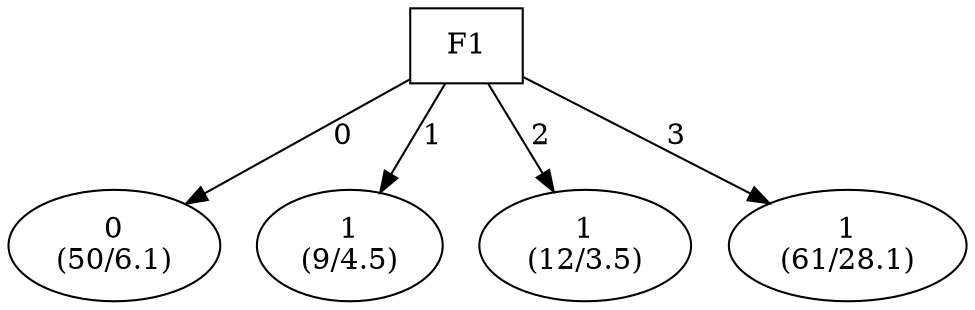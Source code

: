 digraph YaDT {
n0 [ shape=box, label="F1\n"]
n0 -> n1 [label="0"]
n1 [ shape=ellipse, label="0\n(50/6.1)"]
n0 -> n2 [label="1"]
n2 [ shape=ellipse, label="1\n(9/4.5)"]
n0 -> n3 [label="2"]
n3 [ shape=ellipse, label="1\n(12/3.5)"]
n0 -> n4 [label="3"]
n4 [ shape=ellipse, label="1\n(61/28.1)"]
}
